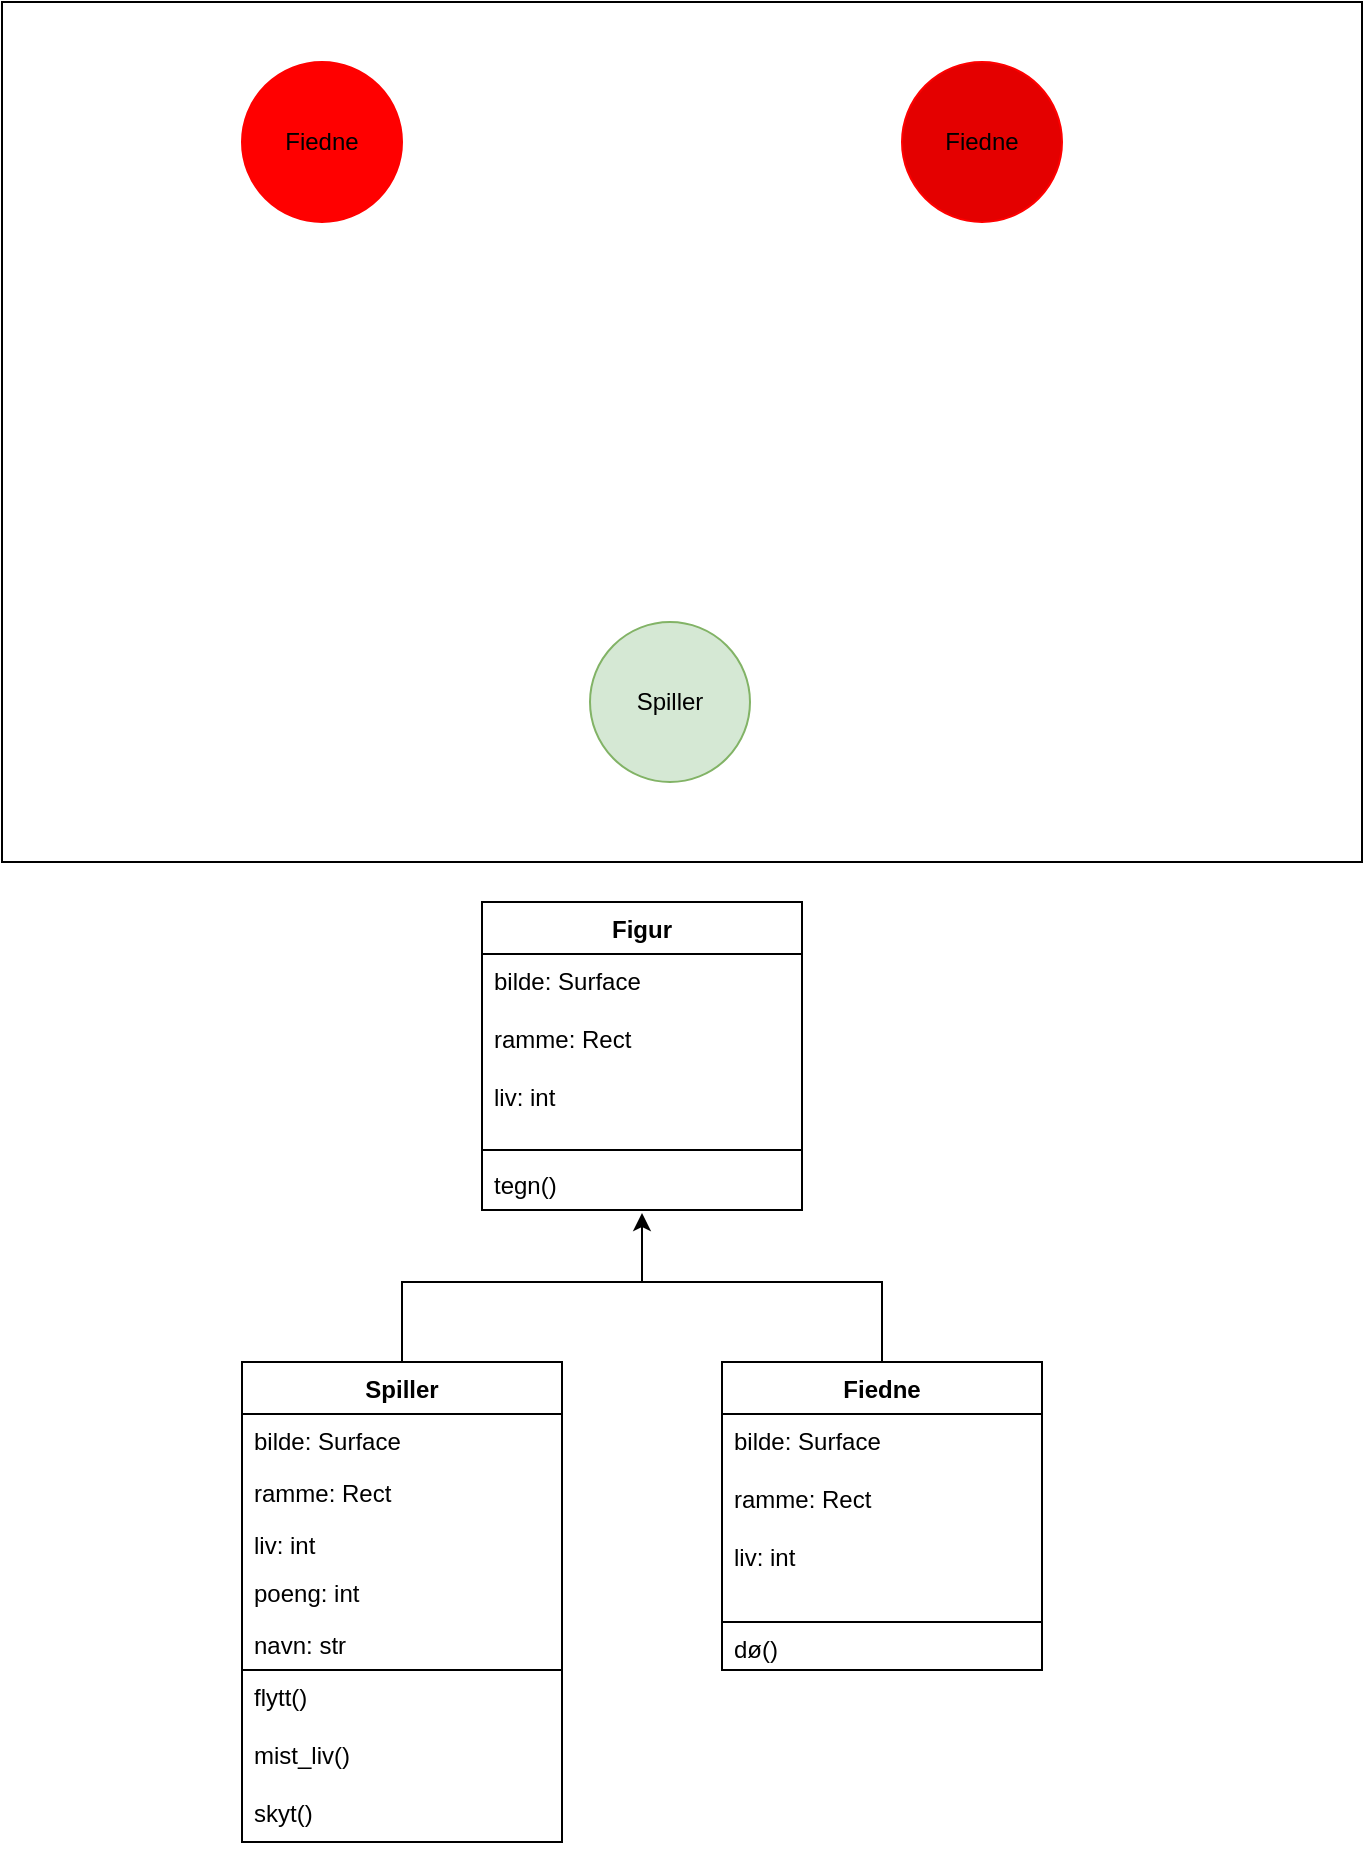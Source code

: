 <mxfile version="22.0.3" type="device">
  <diagram name="Page-1" id="96XL_Q2btU2n1N77e-mK">
    <mxGraphModel dx="954" dy="596" grid="1" gridSize="10" guides="1" tooltips="1" connect="1" arrows="1" fold="1" page="1" pageScale="1" pageWidth="827" pageHeight="1169" math="0" shadow="0">
      <root>
        <mxCell id="0" />
        <mxCell id="1" parent="0" />
        <mxCell id="9OPKm3AVCAScBKNYxBnj-9" value="" style="rounded=0;whiteSpace=wrap;html=1;" vertex="1" parent="1">
          <mxGeometry x="80" y="80" width="680" height="430" as="geometry" />
        </mxCell>
        <mxCell id="9OPKm3AVCAScBKNYxBnj-10" value="" style="ellipse;whiteSpace=wrap;html=1;aspect=fixed;strokeColor=#82b366;fillColor=#d5e8d4;" vertex="1" parent="1">
          <mxGeometry x="374" y="390" width="80" height="80" as="geometry" />
        </mxCell>
        <mxCell id="9OPKm3AVCAScBKNYxBnj-11" value="" style="ellipse;whiteSpace=wrap;html=1;aspect=fixed;strokeColor=#ff0000;fillColor=#ff0000;" vertex="1" parent="1">
          <mxGeometry x="200" y="110" width="80" height="80" as="geometry" />
        </mxCell>
        <mxCell id="9OPKm3AVCAScBKNYxBnj-12" value="" style="ellipse;whiteSpace=wrap;html=1;aspect=fixed;fillColor=#e40000;strokeColor=#ff0000;" vertex="1" parent="1">
          <mxGeometry x="530" y="110" width="80" height="80" as="geometry" />
        </mxCell>
        <mxCell id="9OPKm3AVCAScBKNYxBnj-13" value="Fiedne" style="text;html=1;strokeColor=none;fillColor=none;align=center;verticalAlign=middle;whiteSpace=wrap;rounded=0;" vertex="1" parent="1">
          <mxGeometry x="210" y="135" width="60" height="30" as="geometry" />
        </mxCell>
        <mxCell id="9OPKm3AVCAScBKNYxBnj-14" value="Fiedne" style="text;html=1;strokeColor=none;fillColor=none;align=center;verticalAlign=middle;whiteSpace=wrap;rounded=0;" vertex="1" parent="1">
          <mxGeometry x="540" y="135" width="60" height="30" as="geometry" />
        </mxCell>
        <mxCell id="9OPKm3AVCAScBKNYxBnj-15" value="Spiller" style="text;html=1;strokeColor=none;fillColor=none;align=center;verticalAlign=middle;whiteSpace=wrap;rounded=0;" vertex="1" parent="1">
          <mxGeometry x="384" y="415" width="60" height="30" as="geometry" />
        </mxCell>
        <mxCell id="9OPKm3AVCAScBKNYxBnj-16" value="Spiller" style="swimlane;fontStyle=1;align=center;verticalAlign=top;childLayout=stackLayout;horizontal=1;startSize=26;horizontalStack=0;resizeParent=1;resizeParentMax=0;resizeLast=0;collapsible=1;marginBottom=0;whiteSpace=wrap;html=1;" vertex="1" parent="1">
          <mxGeometry x="200" y="760" width="160" height="154" as="geometry" />
        </mxCell>
        <mxCell id="9OPKm3AVCAScBKNYxBnj-17" value="bilde: Surface" style="text;strokeColor=none;fillColor=none;align=left;verticalAlign=top;spacingLeft=4;spacingRight=4;overflow=hidden;rotatable=0;points=[[0,0.5],[1,0.5]];portConstraint=eastwest;whiteSpace=wrap;html=1;" vertex="1" parent="9OPKm3AVCAScBKNYxBnj-16">
          <mxGeometry y="26" width="160" height="26" as="geometry" />
        </mxCell>
        <mxCell id="9OPKm3AVCAScBKNYxBnj-24" value="ramme: Rect" style="text;strokeColor=none;fillColor=none;align=left;verticalAlign=top;spacingLeft=4;spacingRight=4;overflow=hidden;rotatable=0;points=[[0,0.5],[1,0.5]];portConstraint=eastwest;whiteSpace=wrap;html=1;" vertex="1" parent="9OPKm3AVCAScBKNYxBnj-16">
          <mxGeometry y="52" width="160" height="26" as="geometry" />
        </mxCell>
        <mxCell id="9OPKm3AVCAScBKNYxBnj-19" value="liv: int" style="text;strokeColor=none;fillColor=none;align=left;verticalAlign=top;spacingLeft=4;spacingRight=4;overflow=hidden;rotatable=0;points=[[0,0.5],[1,0.5]];portConstraint=eastwest;whiteSpace=wrap;html=1;" vertex="1" parent="9OPKm3AVCAScBKNYxBnj-16">
          <mxGeometry y="78" width="160" height="24" as="geometry" />
        </mxCell>
        <mxCell id="9OPKm3AVCAScBKNYxBnj-26" value="poeng: int" style="text;strokeColor=none;fillColor=none;align=left;verticalAlign=top;spacingLeft=4;spacingRight=4;overflow=hidden;rotatable=0;points=[[0,0.5],[1,0.5]];portConstraint=eastwest;whiteSpace=wrap;html=1;" vertex="1" parent="9OPKm3AVCAScBKNYxBnj-16">
          <mxGeometry y="102" width="160" height="26" as="geometry" />
        </mxCell>
        <mxCell id="9OPKm3AVCAScBKNYxBnj-27" value="navn: str" style="text;strokeColor=none;fillColor=none;align=left;verticalAlign=top;spacingLeft=4;spacingRight=4;overflow=hidden;rotatable=0;points=[[0,0.5],[1,0.5]];portConstraint=eastwest;whiteSpace=wrap;html=1;" vertex="1" parent="9OPKm3AVCAScBKNYxBnj-16">
          <mxGeometry y="128" width="160" height="26" as="geometry" />
        </mxCell>
        <mxCell id="9OPKm3AVCAScBKNYxBnj-20" value="Fiedne" style="swimlane;fontStyle=1;align=center;verticalAlign=top;childLayout=stackLayout;horizontal=1;startSize=26;horizontalStack=0;resizeParent=1;resizeParentMax=0;resizeLast=0;collapsible=1;marginBottom=0;whiteSpace=wrap;html=1;" vertex="1" parent="1">
          <mxGeometry x="440" y="760" width="160" height="130" as="geometry" />
        </mxCell>
        <mxCell id="9OPKm3AVCAScBKNYxBnj-21" value="bilde: Surface&lt;br&gt;&lt;br&gt;ramme: Rect&lt;br&gt;&lt;br&gt;liv: int" style="text;strokeColor=none;fillColor=none;align=left;verticalAlign=top;spacingLeft=4;spacingRight=4;overflow=hidden;rotatable=0;points=[[0,0.5],[1,0.5]];portConstraint=eastwest;whiteSpace=wrap;html=1;" vertex="1" parent="9OPKm3AVCAScBKNYxBnj-20">
          <mxGeometry y="26" width="160" height="104" as="geometry" />
        </mxCell>
        <mxCell id="9OPKm3AVCAScBKNYxBnj-28" value="flytt()&lt;br&gt;&lt;br&gt;mist_liv()&lt;br&gt;&lt;br&gt;skyt()" style="text;strokeColor=default;fillColor=none;align=left;verticalAlign=top;spacingLeft=4;spacingRight=4;overflow=hidden;rotatable=0;points=[[0,0.5],[1,0.5]];portConstraint=eastwest;whiteSpace=wrap;html=1;strokeWidth=1;rounded=0;" vertex="1" parent="1">
          <mxGeometry x="200" y="914" width="160" height="86" as="geometry" />
        </mxCell>
        <mxCell id="9OPKm3AVCAScBKNYxBnj-31" value="Figur" style="swimlane;fontStyle=1;align=center;verticalAlign=top;childLayout=stackLayout;horizontal=1;startSize=26;horizontalStack=0;resizeParent=1;resizeParentMax=0;resizeLast=0;collapsible=1;marginBottom=0;whiteSpace=wrap;html=1;" vertex="1" parent="1">
          <mxGeometry x="320" y="530" width="160" height="154" as="geometry" />
        </mxCell>
        <mxCell id="9OPKm3AVCAScBKNYxBnj-32" value="bilde: Surface&lt;br&gt;&lt;br&gt;ramme: Rect&lt;br&gt;&lt;br&gt;liv: int" style="text;strokeColor=none;fillColor=none;align=left;verticalAlign=top;spacingLeft=4;spacingRight=4;overflow=hidden;rotatable=0;points=[[0,0.5],[1,0.5]];portConstraint=eastwest;whiteSpace=wrap;html=1;" vertex="1" parent="9OPKm3AVCAScBKNYxBnj-31">
          <mxGeometry y="26" width="160" height="94" as="geometry" />
        </mxCell>
        <mxCell id="9OPKm3AVCAScBKNYxBnj-33" value="" style="line;strokeWidth=1;fillColor=none;align=left;verticalAlign=middle;spacingTop=-1;spacingLeft=3;spacingRight=3;rotatable=0;labelPosition=right;points=[];portConstraint=eastwest;strokeColor=inherit;" vertex="1" parent="9OPKm3AVCAScBKNYxBnj-31">
          <mxGeometry y="120" width="160" height="8" as="geometry" />
        </mxCell>
        <mxCell id="9OPKm3AVCAScBKNYxBnj-34" value="tegn()" style="text;strokeColor=none;fillColor=none;align=left;verticalAlign=top;spacingLeft=4;spacingRight=4;overflow=hidden;rotatable=0;points=[[0,0.5],[1,0.5]];portConstraint=eastwest;whiteSpace=wrap;html=1;" vertex="1" parent="9OPKm3AVCAScBKNYxBnj-31">
          <mxGeometry y="128" width="160" height="26" as="geometry" />
        </mxCell>
        <mxCell id="9OPKm3AVCAScBKNYxBnj-35" value="dø()" style="text;strokeColor=default;fillColor=none;align=left;verticalAlign=top;spacingLeft=4;spacingRight=4;overflow=hidden;rotatable=0;points=[[0,0.5],[1,0.5]];portConstraint=eastwest;whiteSpace=wrap;html=1;strokeWidth=1;rounded=0;" vertex="1" parent="1">
          <mxGeometry x="440" y="890" width="160" height="24" as="geometry" />
        </mxCell>
        <mxCell id="9OPKm3AVCAScBKNYxBnj-37" value="" style="endArrow=none;html=1;rounded=0;exitX=0.5;exitY=0;exitDx=0;exitDy=0;" edge="1" parent="1" source="9OPKm3AVCAScBKNYxBnj-16">
          <mxGeometry width="50" height="50" relative="1" as="geometry">
            <mxPoint x="390" y="780" as="sourcePoint" />
            <mxPoint x="400" y="720" as="targetPoint" />
            <Array as="points">
              <mxPoint x="280" y="720" />
            </Array>
          </mxGeometry>
        </mxCell>
        <mxCell id="9OPKm3AVCAScBKNYxBnj-38" value="" style="endArrow=none;html=1;rounded=0;entryX=0.5;entryY=0;entryDx=0;entryDy=0;" edge="1" parent="1" target="9OPKm3AVCAScBKNYxBnj-20">
          <mxGeometry width="50" height="50" relative="1" as="geometry">
            <mxPoint x="400" y="720" as="sourcePoint" />
            <mxPoint x="440" y="730" as="targetPoint" />
            <Array as="points">
              <mxPoint x="520" y="720" />
            </Array>
          </mxGeometry>
        </mxCell>
        <mxCell id="9OPKm3AVCAScBKNYxBnj-39" value="" style="endArrow=classic;html=1;rounded=0;entryX=0.5;entryY=1.058;entryDx=0;entryDy=0;entryPerimeter=0;" edge="1" parent="1" target="9OPKm3AVCAScBKNYxBnj-34">
          <mxGeometry width="50" height="50" relative="1" as="geometry">
            <mxPoint x="400" y="720" as="sourcePoint" />
            <mxPoint x="390" y="690" as="targetPoint" />
            <Array as="points" />
          </mxGeometry>
        </mxCell>
      </root>
    </mxGraphModel>
  </diagram>
</mxfile>
